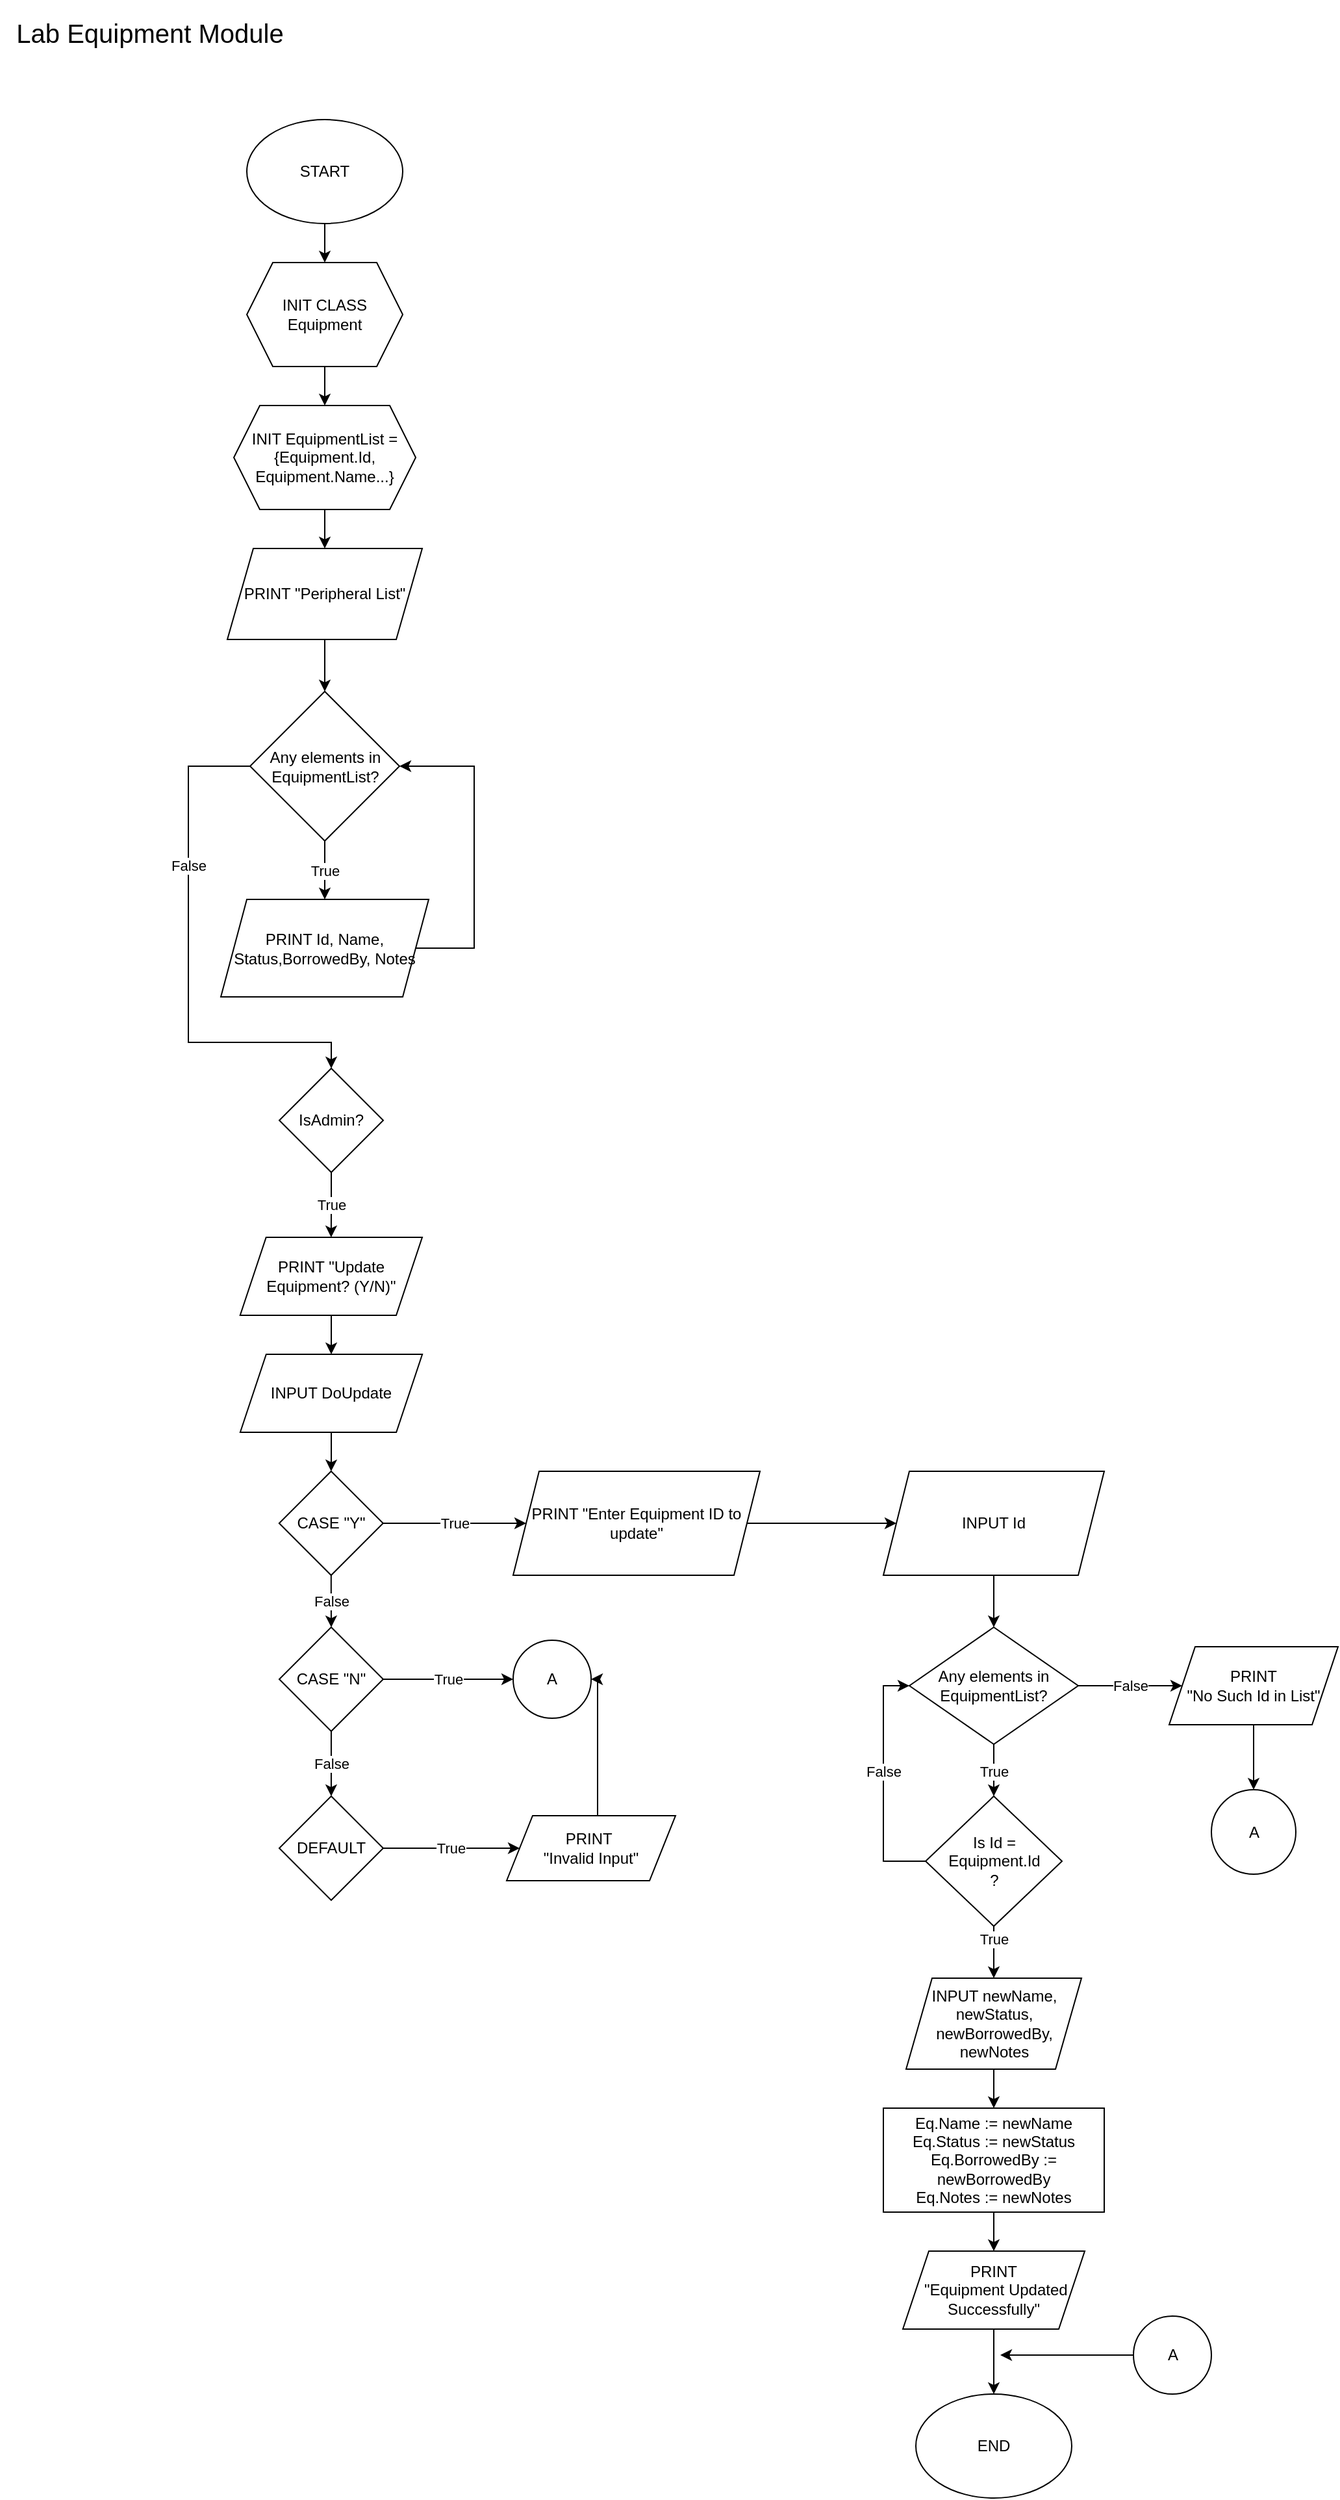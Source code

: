 <mxfile version="24.8.6">
  <diagram id="6a731a19-8d31-9384-78a2-239565b7b9f0" name="Page-1">
    <mxGraphModel dx="1000" dy="3531" grid="1" gridSize="10" guides="1" tooltips="1" connect="1" arrows="1" fold="1" page="1" pageScale="1" pageWidth="3000" pageHeight="3000" background="none" math="0" shadow="0">
      <root>
        <mxCell id="0" />
        <mxCell id="1" parent="0" />
        <mxCell id="FubYLD9fZpOXAevbdcCf-57" value="" style="edgeStyle=orthogonalEdgeStyle;rounded=0;orthogonalLoop=1;jettySize=auto;html=1;entryX=0.5;entryY=0;entryDx=0;entryDy=0;movable=1;resizable=1;rotatable=1;deletable=1;editable=1;locked=0;connectable=1;" edge="1" parent="1" source="FubYLD9fZpOXAevbdcCf-55" target="FubYLD9fZpOXAevbdcCf-58">
          <mxGeometry relative="1" as="geometry">
            <mxPoint x="370" y="-2678" as="targetPoint" />
          </mxGeometry>
        </mxCell>
        <mxCell id="FubYLD9fZpOXAevbdcCf-55" value="START" style="ellipse;whiteSpace=wrap;html=1;movable=1;resizable=1;rotatable=1;deletable=1;editable=1;locked=0;connectable=1;" vertex="1" parent="1">
          <mxGeometry x="310" y="-2788" width="120" height="80" as="geometry" />
        </mxCell>
        <mxCell id="FubYLD9fZpOXAevbdcCf-61" value="" style="edgeStyle=orthogonalEdgeStyle;rounded=0;orthogonalLoop=1;jettySize=auto;html=1;movable=1;resizable=1;rotatable=1;deletable=1;editable=1;locked=0;connectable=1;" edge="1" parent="1" source="FubYLD9fZpOXAevbdcCf-58" target="FubYLD9fZpOXAevbdcCf-60">
          <mxGeometry relative="1" as="geometry" />
        </mxCell>
        <mxCell id="FubYLD9fZpOXAevbdcCf-58" value="&lt;font style=&quot;font-size: 12px;&quot;&gt;INIT CLASS Equipment&lt;/font&gt;" style="shape=hexagon;perimeter=hexagonPerimeter2;whiteSpace=wrap;html=1;fixedSize=1;movable=1;resizable=1;rotatable=1;deletable=1;editable=1;locked=0;connectable=1;" vertex="1" parent="1">
          <mxGeometry x="310" y="-2678" width="120" height="80" as="geometry" />
        </mxCell>
        <mxCell id="FubYLD9fZpOXAevbdcCf-63" value="" style="edgeStyle=orthogonalEdgeStyle;rounded=0;orthogonalLoop=1;jettySize=auto;html=1;movable=1;resizable=1;rotatable=1;deletable=1;editable=1;locked=0;connectable=1;" edge="1" parent="1" source="FubYLD9fZpOXAevbdcCf-60" target="FubYLD9fZpOXAevbdcCf-62">
          <mxGeometry relative="1" as="geometry" />
        </mxCell>
        <mxCell id="FubYLD9fZpOXAevbdcCf-60" value="&lt;font style=&quot;font-size: 12px;&quot;&gt;INIT EquipmentList = {&lt;/font&gt;&lt;font style=&quot;font-size: 12px;&quot;&gt;Equipment.Id, &lt;/font&gt;&lt;font style=&quot;font-size: 12px;&quot;&gt;Equipment.Name...&lt;/font&gt;&lt;font style=&quot;font-size: 12px;&quot;&gt;}&lt;br&gt;&lt;/font&gt;" style="shape=hexagon;perimeter=hexagonPerimeter2;whiteSpace=wrap;html=1;fixedSize=1;movable=1;resizable=1;rotatable=1;deletable=1;editable=1;locked=0;connectable=1;" vertex="1" parent="1">
          <mxGeometry x="300" y="-2568" width="140" height="80" as="geometry" />
        </mxCell>
        <mxCell id="FubYLD9fZpOXAevbdcCf-69" value="" style="edgeStyle=orthogonalEdgeStyle;rounded=0;orthogonalLoop=1;jettySize=auto;html=1;movable=1;resizable=1;rotatable=1;deletable=1;editable=1;locked=0;connectable=1;" edge="1" parent="1" source="FubYLD9fZpOXAevbdcCf-62" target="FubYLD9fZpOXAevbdcCf-68">
          <mxGeometry relative="1" as="geometry" />
        </mxCell>
        <mxCell id="FubYLD9fZpOXAevbdcCf-62" value="&lt;font style=&quot;font-size: 12px;&quot;&gt;PRINT &quot;Peripheral List&quot;&lt;br&gt;&lt;/font&gt;" style="shape=parallelogram;perimeter=parallelogramPerimeter;whiteSpace=wrap;html=1;fixedSize=1;movable=1;resizable=1;rotatable=1;deletable=1;editable=1;locked=0;connectable=1;" vertex="1" parent="1">
          <mxGeometry x="295" y="-2458" width="150" height="70" as="geometry" />
        </mxCell>
        <mxCell id="FubYLD9fZpOXAevbdcCf-72" style="edgeStyle=orthogonalEdgeStyle;rounded=0;orthogonalLoop=1;jettySize=auto;html=1;exitX=1;exitY=0.5;exitDx=0;exitDy=0;entryX=1;entryY=0.5;entryDx=0;entryDy=0;movable=1;resizable=1;rotatable=1;deletable=1;editable=1;locked=0;connectable=1;" edge="1" parent="1" source="FubYLD9fZpOXAevbdcCf-66" target="FubYLD9fZpOXAevbdcCf-68">
          <mxGeometry relative="1" as="geometry">
            <Array as="points">
              <mxPoint x="485" y="-2150" />
              <mxPoint x="485" y="-2290" />
            </Array>
          </mxGeometry>
        </mxCell>
        <mxCell id="FubYLD9fZpOXAevbdcCf-66" value="&lt;div&gt;PRINT Id, Name, Status,BorrowedBy, Notes&lt;br&gt;&lt;/div&gt;" style="shape=parallelogram;perimeter=parallelogramPerimeter;whiteSpace=wrap;html=1;fixedSize=1;movable=1;resizable=1;rotatable=1;deletable=1;editable=1;locked=0;connectable=1;" vertex="1" parent="1">
          <mxGeometry x="290" y="-2188" width="160" height="75" as="geometry" />
        </mxCell>
        <mxCell id="FubYLD9fZpOXAevbdcCf-70" value="True" style="edgeStyle=orthogonalEdgeStyle;rounded=0;orthogonalLoop=1;jettySize=auto;html=1;exitX=0.5;exitY=1;exitDx=0;exitDy=0;entryX=0.5;entryY=0;entryDx=0;entryDy=0;movable=1;resizable=1;rotatable=1;deletable=1;editable=1;locked=0;connectable=1;" edge="1" parent="1" source="FubYLD9fZpOXAevbdcCf-68" target="FubYLD9fZpOXAevbdcCf-66">
          <mxGeometry relative="1" as="geometry" />
        </mxCell>
        <mxCell id="FubYLD9fZpOXAevbdcCf-73" value="False" style="edgeStyle=orthogonalEdgeStyle;rounded=0;orthogonalLoop=1;jettySize=auto;html=1;exitX=0;exitY=0.5;exitDx=0;exitDy=0;movable=1;resizable=1;rotatable=1;deletable=1;editable=1;locked=0;connectable=1;" edge="1" parent="1" source="FubYLD9fZpOXAevbdcCf-68" target="FubYLD9fZpOXAevbdcCf-74">
          <mxGeometry x="-0.366" relative="1" as="geometry">
            <mxPoint x="265" y="-2038" as="targetPoint" />
            <Array as="points">
              <mxPoint x="265" y="-2290" />
              <mxPoint x="265" y="-2078" />
              <mxPoint x="375" y="-2078" />
            </Array>
            <mxPoint as="offset" />
          </mxGeometry>
        </mxCell>
        <mxCell id="FubYLD9fZpOXAevbdcCf-68" value="Any elements in EquipmentList?" style="rhombus;whiteSpace=wrap;html=1;movable=1;resizable=1;rotatable=1;deletable=1;editable=1;locked=0;connectable=1;" vertex="1" parent="1">
          <mxGeometry x="312.5" y="-2348" width="115" height="115" as="geometry" />
        </mxCell>
        <mxCell id="FubYLD9fZpOXAevbdcCf-78" value="True" style="edgeStyle=orthogonalEdgeStyle;rounded=0;orthogonalLoop=1;jettySize=auto;html=1;exitX=0.5;exitY=1;exitDx=0;exitDy=0;entryX=0.5;entryY=0;entryDx=0;entryDy=0;movable=1;resizable=1;rotatable=1;deletable=1;editable=1;locked=0;connectable=1;" edge="1" parent="1" source="FubYLD9fZpOXAevbdcCf-74" target="FubYLD9fZpOXAevbdcCf-77">
          <mxGeometry relative="1" as="geometry" />
        </mxCell>
        <mxCell id="FubYLD9fZpOXAevbdcCf-74" value="IsAdmin?" style="rhombus;whiteSpace=wrap;html=1;movable=1;resizable=1;rotatable=1;deletable=1;editable=1;locked=0;connectable=1;" vertex="1" parent="1">
          <mxGeometry x="335" y="-2058" width="80" height="80" as="geometry" />
        </mxCell>
        <mxCell id="FubYLD9fZpOXAevbdcCf-91" value="" style="edgeStyle=orthogonalEdgeStyle;rounded=0;orthogonalLoop=1;jettySize=auto;html=1;movable=1;resizable=1;rotatable=1;deletable=1;editable=1;locked=0;connectable=1;" edge="1" parent="1" source="FubYLD9fZpOXAevbdcCf-77" target="FubYLD9fZpOXAevbdcCf-90">
          <mxGeometry relative="1" as="geometry" />
        </mxCell>
        <mxCell id="FubYLD9fZpOXAevbdcCf-77" value="PRINT &quot;Update Equipment? (Y/N)&quot;" style="shape=parallelogram;perimeter=parallelogramPerimeter;whiteSpace=wrap;html=1;fixedSize=1;movable=1;resizable=1;rotatable=1;deletable=1;editable=1;locked=0;connectable=1;" vertex="1" parent="1">
          <mxGeometry x="304.85" y="-1928" width="140.15" height="60" as="geometry" />
        </mxCell>
        <mxCell id="FubYLD9fZpOXAevbdcCf-85" value="False" style="edgeStyle=orthogonalEdgeStyle;rounded=0;orthogonalLoop=1;jettySize=auto;html=1;movable=1;resizable=1;rotatable=1;deletable=1;editable=1;locked=0;connectable=1;" edge="1" parent="1" source="FubYLD9fZpOXAevbdcCf-83" target="FubYLD9fZpOXAevbdcCf-84">
          <mxGeometry relative="1" as="geometry" />
        </mxCell>
        <mxCell id="FubYLD9fZpOXAevbdcCf-94" value="True" style="edgeStyle=orthogonalEdgeStyle;rounded=0;orthogonalLoop=1;jettySize=auto;html=1;movable=1;resizable=1;rotatable=1;deletable=1;editable=1;locked=0;connectable=1;" edge="1" parent="1" source="FubYLD9fZpOXAevbdcCf-83" target="FubYLD9fZpOXAevbdcCf-93">
          <mxGeometry relative="1" as="geometry" />
        </mxCell>
        <mxCell id="FubYLD9fZpOXAevbdcCf-83" value="CASE &quot;Y&quot;" style="rhombus;whiteSpace=wrap;html=1;movable=1;resizable=1;rotatable=1;deletable=1;editable=1;locked=0;connectable=1;" vertex="1" parent="1">
          <mxGeometry x="334.885" y="-1748" width="80" height="80" as="geometry" />
        </mxCell>
        <mxCell id="FubYLD9fZpOXAevbdcCf-87" value="False" style="edgeStyle=orthogonalEdgeStyle;rounded=0;orthogonalLoop=1;jettySize=auto;html=1;movable=1;resizable=1;rotatable=1;deletable=1;editable=1;locked=0;connectable=1;" edge="1" parent="1" source="FubYLD9fZpOXAevbdcCf-84" target="FubYLD9fZpOXAevbdcCf-86">
          <mxGeometry relative="1" as="geometry" />
        </mxCell>
        <mxCell id="FubYLD9fZpOXAevbdcCf-96" value="True" style="edgeStyle=orthogonalEdgeStyle;rounded=0;orthogonalLoop=1;jettySize=auto;html=1;movable=1;resizable=1;rotatable=1;deletable=1;editable=1;locked=0;connectable=1;" edge="1" parent="1" source="FubYLD9fZpOXAevbdcCf-84" target="FubYLD9fZpOXAevbdcCf-95">
          <mxGeometry relative="1" as="geometry" />
        </mxCell>
        <mxCell id="FubYLD9fZpOXAevbdcCf-84" value="CASE &quot;N&quot;" style="rhombus;whiteSpace=wrap;html=1;movable=1;resizable=1;rotatable=1;deletable=1;editable=1;locked=0;connectable=1;" vertex="1" parent="1">
          <mxGeometry x="334.965" y="-1628" width="80" height="80" as="geometry" />
        </mxCell>
        <mxCell id="FubYLD9fZpOXAevbdcCf-98" value="True" style="edgeStyle=orthogonalEdgeStyle;rounded=0;orthogonalLoop=1;jettySize=auto;html=1;movable=1;resizable=1;rotatable=1;deletable=1;editable=1;locked=0;connectable=1;" edge="1" parent="1" source="FubYLD9fZpOXAevbdcCf-86" target="FubYLD9fZpOXAevbdcCf-97">
          <mxGeometry relative="1" as="geometry" />
        </mxCell>
        <mxCell id="FubYLD9fZpOXAevbdcCf-86" value="DEFAULT" style="rhombus;whiteSpace=wrap;html=1;movable=1;resizable=1;rotatable=1;deletable=1;editable=1;locked=0;connectable=1;" vertex="1" parent="1">
          <mxGeometry x="334.965" y="-1498" width="80" height="80" as="geometry" />
        </mxCell>
        <mxCell id="FubYLD9fZpOXAevbdcCf-92" value="" style="edgeStyle=orthogonalEdgeStyle;rounded=0;orthogonalLoop=1;jettySize=auto;html=1;movable=1;resizable=1;rotatable=1;deletable=1;editable=1;locked=0;connectable=1;" edge="1" parent="1" source="FubYLD9fZpOXAevbdcCf-90" target="FubYLD9fZpOXAevbdcCf-83">
          <mxGeometry relative="1" as="geometry" />
        </mxCell>
        <mxCell id="FubYLD9fZpOXAevbdcCf-90" value="INPUT DoUpdate" style="shape=parallelogram;perimeter=parallelogramPerimeter;whiteSpace=wrap;html=1;fixedSize=1;movable=1;resizable=1;rotatable=1;deletable=1;editable=1;locked=0;connectable=1;" vertex="1" parent="1">
          <mxGeometry x="304.92" y="-1838" width="140.15" height="60" as="geometry" />
        </mxCell>
        <mxCell id="FubYLD9fZpOXAevbdcCf-100" value="" style="edgeStyle=orthogonalEdgeStyle;rounded=0;orthogonalLoop=1;jettySize=auto;html=1;movable=1;resizable=1;rotatable=1;deletable=1;editable=1;locked=0;connectable=1;" edge="1" parent="1" source="FubYLD9fZpOXAevbdcCf-93" target="FubYLD9fZpOXAevbdcCf-99">
          <mxGeometry relative="1" as="geometry" />
        </mxCell>
        <mxCell id="FubYLD9fZpOXAevbdcCf-93" value="PRINT &quot;Enter Equipment ID to update&quot;" style="shape=parallelogram;perimeter=parallelogramPerimeter;whiteSpace=wrap;html=1;fixedSize=1;movable=1;resizable=1;rotatable=1;deletable=1;editable=1;locked=0;connectable=1;" vertex="1" parent="1">
          <mxGeometry x="515" y="-1748" width="190" height="80" as="geometry" />
        </mxCell>
        <mxCell id="FubYLD9fZpOXAevbdcCf-95" value="A" style="ellipse;whiteSpace=wrap;html=1;movable=1;resizable=1;rotatable=1;deletable=1;editable=1;locked=0;connectable=1;" vertex="1" parent="1">
          <mxGeometry x="515" y="-1618" width="60.04" height="60" as="geometry" />
        </mxCell>
        <mxCell id="FubYLD9fZpOXAevbdcCf-145" value="" style="edgeStyle=orthogonalEdgeStyle;rounded=0;orthogonalLoop=1;jettySize=auto;html=1;" edge="1" parent="1" source="FubYLD9fZpOXAevbdcCf-97" target="FubYLD9fZpOXAevbdcCf-95">
          <mxGeometry relative="1" as="geometry">
            <Array as="points">
              <mxPoint x="580" y="-1588" />
            </Array>
          </mxGeometry>
        </mxCell>
        <mxCell id="FubYLD9fZpOXAevbdcCf-97" value="&lt;div&gt;PRINT&amp;nbsp;&lt;/div&gt;&lt;div&gt;&quot;Invalid Input&quot;&lt;/div&gt;" style="shape=parallelogram;perimeter=parallelogramPerimeter;whiteSpace=wrap;html=1;fixedSize=1;movable=1;resizable=1;rotatable=1;deletable=1;editable=1;locked=0;connectable=1;" vertex="1" parent="1">
          <mxGeometry x="510" y="-1483" width="130" height="50" as="geometry" />
        </mxCell>
        <mxCell id="FubYLD9fZpOXAevbdcCf-106" style="edgeStyle=orthogonalEdgeStyle;rounded=0;orthogonalLoop=1;jettySize=auto;html=1;exitX=0.5;exitY=1;exitDx=0;exitDy=0;entryX=0.5;entryY=0;entryDx=0;entryDy=0;movable=1;resizable=1;rotatable=1;deletable=1;editable=1;locked=0;connectable=1;" edge="1" parent="1" source="FubYLD9fZpOXAevbdcCf-99" target="FubYLD9fZpOXAevbdcCf-101">
          <mxGeometry relative="1" as="geometry">
            <mxPoint x="885" y="-1638" as="targetPoint" />
          </mxGeometry>
        </mxCell>
        <mxCell id="FubYLD9fZpOXAevbdcCf-99" value="INPUT Id" style="shape=parallelogram;perimeter=parallelogramPerimeter;whiteSpace=wrap;html=1;fixedSize=1;movable=1;resizable=1;rotatable=1;deletable=1;editable=1;locked=0;connectable=1;" vertex="1" parent="1">
          <mxGeometry x="800" y="-1748" width="170" height="80" as="geometry" />
        </mxCell>
        <mxCell id="FubYLD9fZpOXAevbdcCf-109" value="" style="edgeStyle=orthogonalEdgeStyle;rounded=0;orthogonalLoop=1;jettySize=auto;html=1;movable=1;resizable=1;rotatable=1;deletable=1;editable=1;locked=0;connectable=1;" edge="1" parent="1" source="FubYLD9fZpOXAevbdcCf-101" target="FubYLD9fZpOXAevbdcCf-108">
          <mxGeometry relative="1" as="geometry" />
        </mxCell>
        <mxCell id="FubYLD9fZpOXAevbdcCf-120" value="True" style="edgeLabel;html=1;align=center;verticalAlign=middle;resizable=1;points=[];movable=1;rotatable=1;deletable=1;editable=1;locked=0;connectable=1;" vertex="1" connectable="0" parent="FubYLD9fZpOXAevbdcCf-109">
          <mxGeometry x="0.116" y="1" relative="1" as="geometry">
            <mxPoint x="-1" y="-2" as="offset" />
          </mxGeometry>
        </mxCell>
        <mxCell id="FubYLD9fZpOXAevbdcCf-135" value="False" style="edgeStyle=orthogonalEdgeStyle;rounded=0;orthogonalLoop=1;jettySize=auto;html=1;movable=1;resizable=1;rotatable=1;deletable=1;editable=1;locked=0;connectable=1;" edge="1" parent="1" source="FubYLD9fZpOXAevbdcCf-101" target="FubYLD9fZpOXAevbdcCf-136">
          <mxGeometry relative="1" as="geometry">
            <mxPoint x="990" y="-1583" as="targetPoint" />
          </mxGeometry>
        </mxCell>
        <mxCell id="FubYLD9fZpOXAevbdcCf-101" value="Any elements in EquipmentList?" style="rhombus;whiteSpace=wrap;html=1;align=center;movable=1;resizable=1;rotatable=1;deletable=1;editable=1;locked=0;connectable=1;" vertex="1" parent="1">
          <mxGeometry x="820" y="-1628" width="130" height="90" as="geometry" />
        </mxCell>
        <mxCell id="FubYLD9fZpOXAevbdcCf-111" value="" style="edgeStyle=orthogonalEdgeStyle;rounded=0;orthogonalLoop=1;jettySize=auto;html=1;movable=1;resizable=1;rotatable=1;deletable=1;editable=1;locked=0;connectable=1;" edge="1" parent="1" source="FubYLD9fZpOXAevbdcCf-108" target="FubYLD9fZpOXAevbdcCf-110">
          <mxGeometry relative="1" as="geometry" />
        </mxCell>
        <mxCell id="FubYLD9fZpOXAevbdcCf-121" value="True" style="edgeLabel;html=1;align=center;verticalAlign=middle;resizable=1;points=[];movable=1;rotatable=1;deletable=1;editable=1;locked=0;connectable=1;" vertex="1" connectable="0" parent="FubYLD9fZpOXAevbdcCf-111">
          <mxGeometry x="-0.72" y="-1" relative="1" as="geometry">
            <mxPoint x="1" y="4" as="offset" />
          </mxGeometry>
        </mxCell>
        <mxCell id="FubYLD9fZpOXAevbdcCf-133" style="edgeStyle=orthogonalEdgeStyle;rounded=0;orthogonalLoop=1;jettySize=auto;html=1;entryX=0;entryY=0.5;entryDx=0;entryDy=0;movable=1;resizable=1;rotatable=1;deletable=1;editable=1;locked=0;connectable=1;" edge="1" parent="1" source="FubYLD9fZpOXAevbdcCf-108" target="FubYLD9fZpOXAevbdcCf-101">
          <mxGeometry relative="1" as="geometry">
            <Array as="points">
              <mxPoint x="800" y="-1448" />
              <mxPoint x="800" y="-1583" />
            </Array>
          </mxGeometry>
        </mxCell>
        <mxCell id="FubYLD9fZpOXAevbdcCf-134" value="False" style="edgeLabel;html=1;align=center;verticalAlign=middle;resizable=1;points=[];movable=1;rotatable=1;deletable=1;editable=1;locked=0;connectable=1;" vertex="1" connectable="0" parent="FubYLD9fZpOXAevbdcCf-133">
          <mxGeometry x="0.019" y="-5" relative="1" as="geometry">
            <mxPoint x="-5" y="-6" as="offset" />
          </mxGeometry>
        </mxCell>
        <mxCell id="FubYLD9fZpOXAevbdcCf-108" value="&lt;div&gt;Is Id = &lt;br&gt;&lt;/div&gt;&lt;div&gt;Equipment.Id&lt;br&gt;&lt;/div&gt;?" style="rhombus;whiteSpace=wrap;html=1;movable=1;resizable=1;rotatable=1;deletable=1;editable=1;locked=0;connectable=1;" vertex="1" parent="1">
          <mxGeometry x="832.5" y="-1498" width="105" height="100" as="geometry" />
        </mxCell>
        <mxCell id="FubYLD9fZpOXAevbdcCf-113" value="" style="edgeStyle=orthogonalEdgeStyle;rounded=0;orthogonalLoop=1;jettySize=auto;html=1;movable=1;resizable=1;rotatable=1;deletable=1;editable=1;locked=0;connectable=1;" edge="1" parent="1" source="FubYLD9fZpOXAevbdcCf-110" target="FubYLD9fZpOXAevbdcCf-112">
          <mxGeometry relative="1" as="geometry" />
        </mxCell>
        <mxCell id="FubYLD9fZpOXAevbdcCf-110" value="&lt;div&gt;INPUT newName,&lt;/div&gt;&lt;div&gt;newStatus, newBorrowedBy,&lt;/div&gt;&lt;div&gt;newNotes&lt;br&gt;&lt;/div&gt;" style="shape=parallelogram;perimeter=parallelogramPerimeter;whiteSpace=wrap;html=1;fixedSize=1;movable=1;resizable=1;rotatable=1;deletable=1;editable=1;locked=0;connectable=1;" vertex="1" parent="1">
          <mxGeometry x="817.5" y="-1358" width="135" height="70" as="geometry" />
        </mxCell>
        <mxCell id="FubYLD9fZpOXAevbdcCf-119" value="" style="edgeStyle=orthogonalEdgeStyle;rounded=0;orthogonalLoop=1;jettySize=auto;html=1;movable=1;resizable=1;rotatable=1;deletable=1;editable=1;locked=0;connectable=1;" edge="1" parent="1" source="FubYLD9fZpOXAevbdcCf-112" target="FubYLD9fZpOXAevbdcCf-118">
          <mxGeometry relative="1" as="geometry" />
        </mxCell>
        <mxCell id="FubYLD9fZpOXAevbdcCf-112" value="&lt;div align=&quot;center&quot;&gt;Eq.Name := newName&lt;/div&gt;&lt;div align=&quot;center&quot;&gt;Eq.Status := newStatus&lt;/div&gt;&lt;div align=&quot;center&quot;&gt;Eq.BorrowedBy := newBorrowedBy&lt;/div&gt;&lt;div align=&quot;center&quot;&gt;Eq.Notes := newNotes&lt;br&gt;&lt;/div&gt;" style="whiteSpace=wrap;html=1;align=center;movable=1;resizable=1;rotatable=1;deletable=1;editable=1;locked=0;connectable=1;" vertex="1" parent="1">
          <mxGeometry x="800" y="-1258" width="170" height="80" as="geometry" />
        </mxCell>
        <mxCell id="FubYLD9fZpOXAevbdcCf-139" value="" style="edgeStyle=orthogonalEdgeStyle;rounded=0;orthogonalLoop=1;jettySize=auto;html=1;movable=1;resizable=1;rotatable=1;deletable=1;editable=1;locked=0;connectable=1;" edge="1" parent="1" source="FubYLD9fZpOXAevbdcCf-118" target="FubYLD9fZpOXAevbdcCf-138">
          <mxGeometry relative="1" as="geometry" />
        </mxCell>
        <mxCell id="FubYLD9fZpOXAevbdcCf-118" value="&lt;div&gt;PRINT&lt;/div&gt;&lt;div&gt;&amp;nbsp;&quot;Equipment Updated Successfully&quot;&lt;/div&gt;" style="shape=parallelogram;perimeter=parallelogramPerimeter;whiteSpace=wrap;html=1;fixedSize=1;movable=1;resizable=1;rotatable=1;deletable=1;editable=1;locked=0;connectable=1;" vertex="1" parent="1">
          <mxGeometry x="815" y="-1148" width="140" height="60" as="geometry" />
        </mxCell>
        <mxCell id="FubYLD9fZpOXAevbdcCf-141" value="" style="edgeStyle=orthogonalEdgeStyle;rounded=0;orthogonalLoop=1;jettySize=auto;html=1;movable=1;resizable=1;rotatable=1;deletable=1;editable=1;locked=0;connectable=1;" edge="1" parent="1" source="FubYLD9fZpOXAevbdcCf-136" target="FubYLD9fZpOXAevbdcCf-140">
          <mxGeometry relative="1" as="geometry" />
        </mxCell>
        <mxCell id="FubYLD9fZpOXAevbdcCf-136" value="&lt;div&gt;PRINT&lt;/div&gt;&lt;div&gt;&quot;No Such Id in List&quot;&lt;br&gt;&lt;/div&gt;" style="shape=parallelogram;perimeter=parallelogramPerimeter;whiteSpace=wrap;html=1;fixedSize=1;movable=1;resizable=1;rotatable=1;deletable=1;editable=1;locked=0;connectable=1;" vertex="1" parent="1">
          <mxGeometry x="1020" y="-1613" width="130" height="60" as="geometry" />
        </mxCell>
        <mxCell id="FubYLD9fZpOXAevbdcCf-138" value="END" style="ellipse;whiteSpace=wrap;html=1;movable=1;resizable=1;rotatable=1;deletable=1;editable=1;locked=0;connectable=1;" vertex="1" parent="1">
          <mxGeometry x="825" y="-1038" width="120" height="80" as="geometry" />
        </mxCell>
        <mxCell id="FubYLD9fZpOXAevbdcCf-140" value="A" style="ellipse;whiteSpace=wrap;html=1;movable=1;resizable=1;rotatable=1;deletable=1;editable=1;locked=0;connectable=1;" vertex="1" parent="1">
          <mxGeometry x="1052.5" y="-1503" width="65" height="65" as="geometry" />
        </mxCell>
        <mxCell id="FubYLD9fZpOXAevbdcCf-143" style="edgeStyle=orthogonalEdgeStyle;rounded=0;orthogonalLoop=1;jettySize=auto;html=1;movable=1;resizable=1;rotatable=1;deletable=1;editable=1;locked=0;connectable=1;" edge="1" parent="1" source="FubYLD9fZpOXAevbdcCf-142">
          <mxGeometry relative="1" as="geometry">
            <mxPoint x="890" y="-1068" as="targetPoint" />
          </mxGeometry>
        </mxCell>
        <mxCell id="FubYLD9fZpOXAevbdcCf-142" value="A" style="ellipse;whiteSpace=wrap;html=1;aspect=fixed;movable=1;resizable=1;rotatable=1;deletable=1;editable=1;locked=0;connectable=1;" vertex="1" parent="1">
          <mxGeometry x="992.5" y="-1098" width="60" height="60" as="geometry" />
        </mxCell>
        <mxCell id="FubYLD9fZpOXAevbdcCf-144" value="&lt;font size=&quot;1&quot;&gt;&lt;span style=&quot;line-height: 200%; font-size: 20px;&quot;&gt;Lab Equipment Module &lt;/span&gt;&lt;/font&gt;" style="text;html=1;align=center;verticalAlign=middle;resizable=0;points=[];autosize=1;strokeColor=none;fillColor=none;" vertex="1" parent="1">
          <mxGeometry x="120" y="-2880" width="230" height="50" as="geometry" />
        </mxCell>
      </root>
    </mxGraphModel>
  </diagram>
</mxfile>
